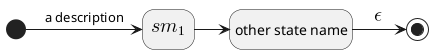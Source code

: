 @startuml

`
@startuml
hide empty description

state "<math>sm_1</math>" as sm1
state "other state name" as sm2

[*] -> sm1 : a description
sm1 -> sm2
sm2 -> [*] : <math>\epsilon</math>

@enduml
`

@enduml